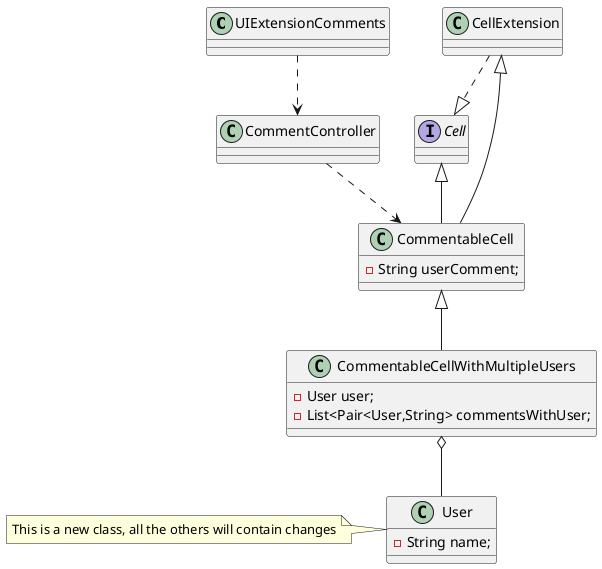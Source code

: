 @startuml core02_01_analysis_cell_delegate.png
    class UIExtensionComments {
    }
    class CommentController {
    }
    class CellExtension {
    }
   
    interface Cell{
    }

    class "CommentableCell" as CommentableCell {
        -String userComment;
    }

    class "CommentableCellWithMultipleUsers" as comUsers {
        -User user;
        -List<Pair<User,String> commentsWithUser;
    }

    class User{
        -String name;
    }
    note left: This is a new class, all the others will contain changes

    CellExtension <|-- CommentableCell
    CellExtension ..|> Cell
    Cell <|-- CommentableCell
    CommentableCell <|-- comUsers
    comUsers o-- User
    UIExtensionComments ..> CommentController
    CommentController ..> CommentableCell
@enduml

